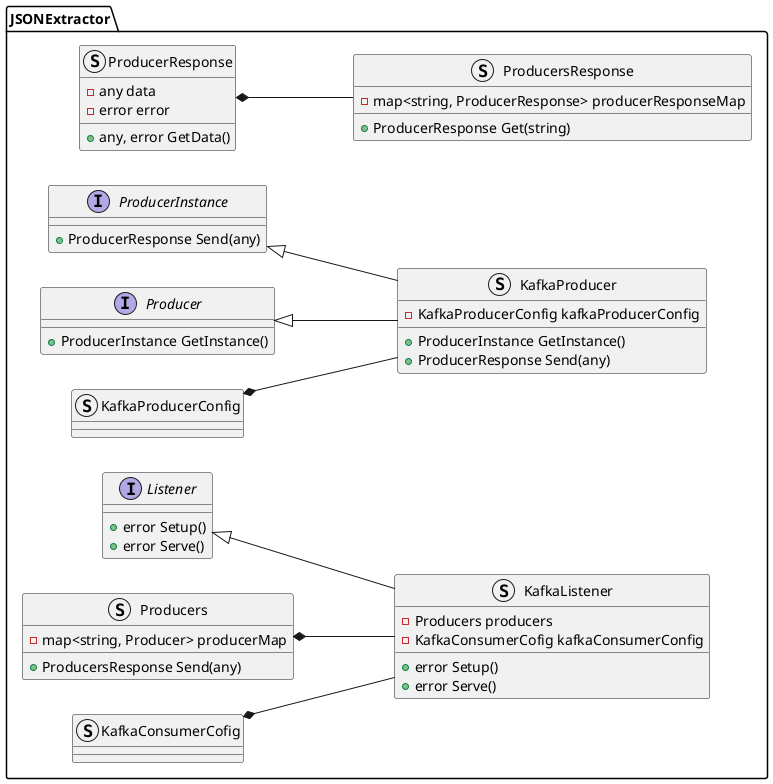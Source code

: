 @startuml
namespace JSONExtractor {
    left to right direction
    interface Listener {
        +error Setup()
        +error Serve()
    }
    struct ProducerResponse {
        -any data
        -error error
        +any, error GetData()
    }
    struct ProducersResponse {
        -map<string, ProducerResponse> producerResponseMap
        +ProducerResponse Get(string)
    }
    interface ProducerInstance {
        +ProducerResponse Send(any)
    }
    interface Producer {
        +ProducerInstance GetInstance()
    }
    struct Producers {
        -map<string, Producer> producerMap
        +ProducersResponse Send(any)
    }
    struct KafkaListener {
        -Producers producers
        -KafkaConsumerCofig kafkaConsumerConfig
        +error Setup()
        +error Serve()
    }
    struct KafkaProducer {
        -KafkaProducerConfig kafkaProducerConfig
        +ProducerInstance GetInstance()
        +ProducerResponse Send(any)
    }
    struct KafkaConsumerCofig
    struct KafkaProducerConfig
}
JSONExtractor.Producer <|-- JSONExtractor.KafkaProducer
JSONExtractor.ProducerInstance <|-- JSONExtractor.KafkaProducer
JSONExtractor.Listener <|-- JSONExtractor.KafkaListener
JSONExtractor.ProducerResponse *-- JSONExtractor.ProducersResponse
JSONExtractor.KafkaConsumerCofig *-- JSONExtractor.KafkaListener
JSONExtractor.KafkaProducerConfig *-- JSONExtractor.KafkaProducer
JSONExtractor.Producers *-- JSONExtractor.KafkaListener
@enduml